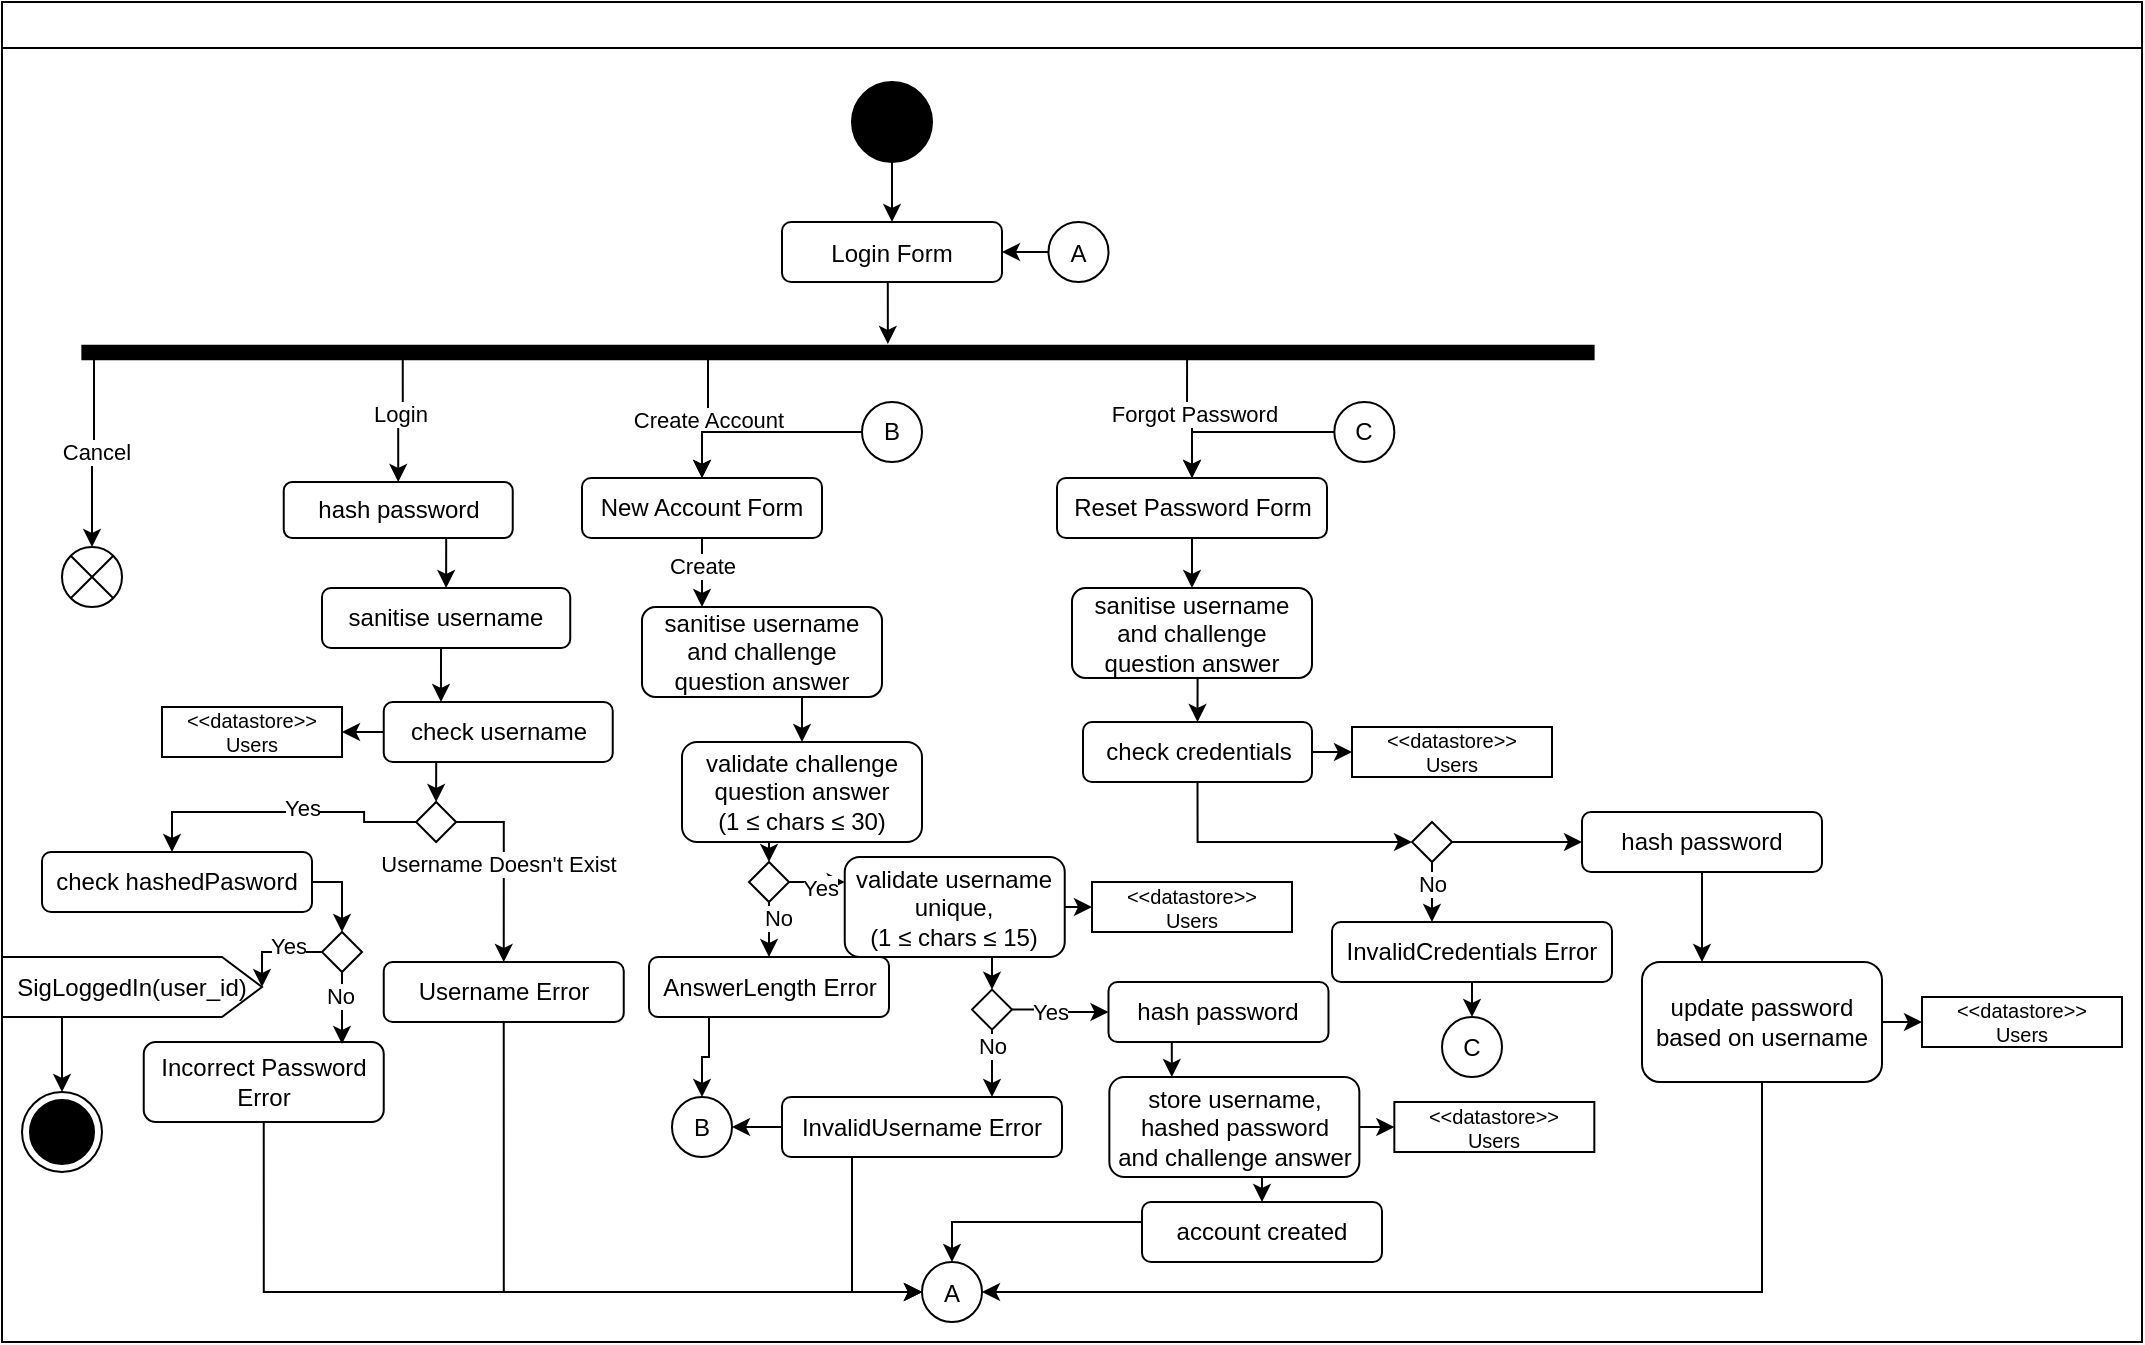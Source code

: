 <mxfile version="24.8.6">
  <diagram name="Page-1" id="e7e014a7-5840-1c2e-5031-d8a46d1fe8dd">
    <mxGraphModel dx="2757" dy="950" grid="1" gridSize="10" guides="1" tooltips="1" connect="1" arrows="1" fold="1" page="1" pageScale="1" pageWidth="1169" pageHeight="826" background="none" math="0" shadow="0">
      <root>
        <mxCell id="0" />
        <mxCell id="1" parent="0" />
        <mxCell id="2" value="" style="swimlane;whiteSpace=wrap" parent="1" vertex="1">
          <mxGeometry x="-220" y="80" width="1070" height="670" as="geometry">
            <mxRectangle x="20" y="120" width="50" height="40" as="alternateBounds" />
          </mxGeometry>
        </mxCell>
        <mxCell id="7" value="Login Form" style="rounded=1;" parent="2" vertex="1">
          <mxGeometry x="390" y="110" width="110" height="30" as="geometry" />
        </mxCell>
        <mxCell id="2FrgjrrF-dDn40EmP_Fg-46" value="" style="edgeStyle=orthogonalEdgeStyle;rounded=0;orthogonalLoop=1;jettySize=auto;html=1;entryX=0.5;entryY=0;entryDx=0;entryDy=0;" parent="2" source="2FrgjrrF-dDn40EmP_Fg-42" target="2FrgjrrF-dDn40EmP_Fg-44" edge="1">
          <mxGeometry relative="1" as="geometry">
            <mxPoint x="115" y="442" as="targetPoint" />
            <Array as="points">
              <mxPoint x="46" y="228" />
              <mxPoint x="17" y="228" />
            </Array>
          </mxGeometry>
        </mxCell>
        <mxCell id="2FrgjrrF-dDn40EmP_Fg-47" value="Cancel" style="edgeLabel;html=1;align=center;verticalAlign=middle;resizable=0;points=[];" parent="2FrgjrrF-dDn40EmP_Fg-46" vertex="1" connectable="0">
          <mxGeometry x="-0.034" y="1" relative="1" as="geometry">
            <mxPoint as="offset" />
          </mxGeometry>
        </mxCell>
        <mxCell id="6vOyJ-sNBMJ700w3KjmY-45" style="edgeStyle=orthogonalEdgeStyle;rounded=0;orthogonalLoop=1;jettySize=auto;html=1;entryX=0.5;entryY=0;entryDx=0;entryDy=0;exitX=0.858;exitY=0.586;exitDx=0;exitDy=0;exitPerimeter=0;" parent="2" source="2FrgjrrF-dDn40EmP_Fg-42" target="2FrgjrrF-dDn40EmP_Fg-80" edge="1">
          <mxGeometry relative="1" as="geometry" />
        </mxCell>
        <mxCell id="6vOyJ-sNBMJ700w3KjmY-48" value="Create Account" style="edgeLabel;html=1;align=center;verticalAlign=middle;resizable=0;points=[];" parent="6vOyJ-sNBMJ700w3KjmY-45" vertex="1" connectable="0">
          <mxGeometry x="-0.033" relative="1" as="geometry">
            <mxPoint as="offset" />
          </mxGeometry>
        </mxCell>
        <mxCell id="6vOyJ-sNBMJ700w3KjmY-46" style="edgeStyle=orthogonalEdgeStyle;rounded=0;orthogonalLoop=1;jettySize=auto;html=1;entryX=0.5;entryY=0;entryDx=0;entryDy=0;exitX=1.056;exitY=0.788;exitDx=0;exitDy=0;exitPerimeter=0;" parent="2" source="2FrgjrrF-dDn40EmP_Fg-42" target="2FrgjrrF-dDn40EmP_Fg-48" edge="1">
          <mxGeometry relative="1" as="geometry" />
        </mxCell>
        <mxCell id="6vOyJ-sNBMJ700w3KjmY-47" value="Login" style="edgeLabel;html=1;align=center;verticalAlign=middle;resizable=0;points=[];" parent="6vOyJ-sNBMJ700w3KjmY-46" vertex="1" connectable="0">
          <mxGeometry x="-0.157" y="-2" relative="1" as="geometry">
            <mxPoint as="offset" />
          </mxGeometry>
        </mxCell>
        <mxCell id="6vOyJ-sNBMJ700w3KjmY-61" style="edgeStyle=orthogonalEdgeStyle;rounded=0;orthogonalLoop=1;jettySize=auto;html=1;entryX=0.5;entryY=0;entryDx=0;entryDy=0;exitX=0.463;exitY=0.269;exitDx=0;exitDy=0;exitPerimeter=0;" parent="2" source="2FrgjrrF-dDn40EmP_Fg-42" target="2FrgjrrF-dDn40EmP_Fg-113" edge="1">
          <mxGeometry relative="1" as="geometry" />
        </mxCell>
        <mxCell id="6vOyJ-sNBMJ700w3KjmY-62" value="Forgot Password" style="edgeLabel;html=1;align=center;verticalAlign=middle;resizable=0;points=[];" parent="6vOyJ-sNBMJ700w3KjmY-61" vertex="1" connectable="0">
          <mxGeometry x="-0.071" y="3" relative="1" as="geometry">
            <mxPoint as="offset" />
          </mxGeometry>
        </mxCell>
        <mxCell id="2FrgjrrF-dDn40EmP_Fg-42" value="" style="html=1;points=[];perimeter=orthogonalPerimeter;fillColor=strokeColor;rotation=90;" parent="2" vertex="1">
          <mxGeometry x="414.62" y="-202.56" width="6.75" height="755.62" as="geometry" />
        </mxCell>
        <mxCell id="2FrgjrrF-dDn40EmP_Fg-44" value="" style="shape=sumEllipse;perimeter=ellipsePerimeter;html=1;backgroundOutline=1;" parent="2" vertex="1">
          <mxGeometry x="30" y="272.5" width="30" height="30" as="geometry" />
        </mxCell>
        <mxCell id="2FrgjrrF-dDn40EmP_Fg-53" style="edgeStyle=orthogonalEdgeStyle;rounded=0;orthogonalLoop=1;jettySize=auto;html=1;exitX=0.75;exitY=1;exitDx=0;exitDy=0;entryX=0.5;entryY=0;entryDx=0;entryDy=0;" parent="2" source="2FrgjrrF-dDn40EmP_Fg-48" target="2FrgjrrF-dDn40EmP_Fg-52" edge="1">
          <mxGeometry relative="1" as="geometry" />
        </mxCell>
        <mxCell id="2FrgjrrF-dDn40EmP_Fg-48" value="hash password" style="rounded=1;whiteSpace=wrap;html=1;" parent="2" vertex="1">
          <mxGeometry x="140.87" y="240" width="114.5" height="28" as="geometry" />
        </mxCell>
        <mxCell id="2FrgjrrF-dDn40EmP_Fg-55" style="edgeStyle=orthogonalEdgeStyle;rounded=0;orthogonalLoop=1;jettySize=auto;html=1;exitX=0.5;exitY=1;exitDx=0;exitDy=0;entryX=0.25;entryY=0;entryDx=0;entryDy=0;" parent="2" source="2FrgjrrF-dDn40EmP_Fg-52" target="2FrgjrrF-dDn40EmP_Fg-54" edge="1">
          <mxGeometry relative="1" as="geometry" />
        </mxCell>
        <mxCell id="2FrgjrrF-dDn40EmP_Fg-52" value="sanitise username" style="rounded=1;whiteSpace=wrap;html=1;" parent="2" vertex="1">
          <mxGeometry x="160" y="293" width="124.12" height="30" as="geometry" />
        </mxCell>
        <mxCell id="2FrgjrrF-dDn40EmP_Fg-61" style="edgeStyle=orthogonalEdgeStyle;rounded=0;orthogonalLoop=1;jettySize=auto;html=1;exitX=0.5;exitY=1;exitDx=0;exitDy=0;entryX=0.5;entryY=0;entryDx=0;entryDy=0;" parent="2" source="2FrgjrrF-dDn40EmP_Fg-54" target="2FrgjrrF-dDn40EmP_Fg-60" edge="1">
          <mxGeometry relative="1" as="geometry" />
        </mxCell>
        <mxCell id="6vOyJ-sNBMJ700w3KjmY-31" style="edgeStyle=orthogonalEdgeStyle;rounded=0;orthogonalLoop=1;jettySize=auto;html=1;exitX=0;exitY=0.5;exitDx=0;exitDy=0;entryX=1;entryY=0.5;entryDx=0;entryDy=0;" parent="2" source="2FrgjrrF-dDn40EmP_Fg-54" target="2FrgjrrF-dDn40EmP_Fg-56" edge="1">
          <mxGeometry relative="1" as="geometry" />
        </mxCell>
        <mxCell id="2FrgjrrF-dDn40EmP_Fg-54" value="&lt;div&gt;check username&lt;/div&gt;" style="rounded=1;whiteSpace=wrap;html=1;" parent="2" vertex="1">
          <mxGeometry x="190.87" y="350" width="114.5" height="30" as="geometry" />
        </mxCell>
        <mxCell id="2FrgjrrF-dDn40EmP_Fg-56" value="&lt;div style=&quot;font-size: 10px;&quot;&gt;&lt;font style=&quot;font-size: 10px;&quot;&gt;&amp;lt;&amp;lt;datastore&amp;gt;&amp;gt;&lt;/font&gt;&lt;/div&gt;&lt;div style=&quot;font-size: 10px;&quot;&gt;&lt;font style=&quot;font-size: 10px;&quot;&gt;Users&lt;br&gt;&lt;/font&gt;&lt;/div&gt;" style="rounded=0;whiteSpace=wrap;html=1;" parent="2" vertex="1">
          <mxGeometry x="80" y="352.5" width="90" height="25" as="geometry" />
        </mxCell>
        <mxCell id="2FrgjrrF-dDn40EmP_Fg-72" style="edgeStyle=orthogonalEdgeStyle;rounded=0;orthogonalLoop=1;jettySize=auto;html=1;exitX=1;exitY=0.5;exitDx=0;exitDy=0;entryX=0.5;entryY=0;entryDx=0;entryDy=0;" parent="2" source="2FrgjrrF-dDn40EmP_Fg-60" target="2FrgjrrF-dDn40EmP_Fg-71" edge="1">
          <mxGeometry relative="1" as="geometry" />
        </mxCell>
        <mxCell id="2FrgjrrF-dDn40EmP_Fg-75" value="Username Doesn&#39;t Exist" style="edgeLabel;html=1;align=center;verticalAlign=middle;resizable=0;points=[];" parent="2FrgjrrF-dDn40EmP_Fg-72" vertex="1" connectable="0">
          <mxGeometry x="-0.048" y="-2" relative="1" as="geometry">
            <mxPoint x="-1" as="offset" />
          </mxGeometry>
        </mxCell>
        <mxCell id="2FrgjrrF-dDn40EmP_Fg-60" value="" style="rhombus;whiteSpace=wrap;html=1;" parent="2" vertex="1">
          <mxGeometry x="207.06" y="400" width="20" height="20" as="geometry" />
        </mxCell>
        <mxCell id="2FrgjrrF-dDn40EmP_Fg-65" value="" style="ellipse;html=1;shape=endState;fillColor=strokeColor;" parent="2" vertex="1">
          <mxGeometry x="10" y="545" width="40" height="40" as="geometry" />
        </mxCell>
        <mxCell id="2FrgjrrF-dDn40EmP_Fg-79" style="edgeStyle=orthogonalEdgeStyle;rounded=0;orthogonalLoop=1;jettySize=auto;html=1;exitX=0;exitY=0.5;exitDx=0;exitDy=0;entryX=1;entryY=0.5;entryDx=0;entryDy=0;" parent="2" source="2FrgjrrF-dDn40EmP_Fg-68" target="7" edge="1">
          <mxGeometry relative="1" as="geometry" />
        </mxCell>
        <mxCell id="2FrgjrrF-dDn40EmP_Fg-68" value="A" style="ellipse;" parent="2" vertex="1">
          <mxGeometry x="523.25" y="110" width="30" height="30" as="geometry" />
        </mxCell>
        <mxCell id="2FrgjrrF-dDn40EmP_Fg-70" value="A" style="ellipse;" parent="2" vertex="1">
          <mxGeometry x="460" y="630" width="30" height="30" as="geometry" />
        </mxCell>
        <mxCell id="6vOyJ-sNBMJ700w3KjmY-33" style="edgeStyle=orthogonalEdgeStyle;rounded=0;orthogonalLoop=1;jettySize=auto;html=1;exitX=0.5;exitY=1;exitDx=0;exitDy=0;entryX=0;entryY=0.5;entryDx=0;entryDy=0;" parent="2" source="2FrgjrrF-dDn40EmP_Fg-71" target="2FrgjrrF-dDn40EmP_Fg-70" edge="1">
          <mxGeometry relative="1" as="geometry" />
        </mxCell>
        <mxCell id="2FrgjrrF-dDn40EmP_Fg-71" value="Username Error" style="rounded=1;whiteSpace=wrap;html=1;" parent="2" vertex="1">
          <mxGeometry x="190.87" y="480" width="120" height="30" as="geometry" />
        </mxCell>
        <mxCell id="6vOyJ-sNBMJ700w3KjmY-10" style="edgeStyle=orthogonalEdgeStyle;rounded=0;orthogonalLoop=1;jettySize=auto;html=1;exitX=0.5;exitY=1;exitDx=0;exitDy=0;entryX=0.5;entryY=0;entryDx=0;entryDy=0;" parent="2" source="2FrgjrrF-dDn40EmP_Fg-76" target="6vOyJ-sNBMJ700w3KjmY-7" edge="1">
          <mxGeometry relative="1" as="geometry" />
        </mxCell>
        <mxCell id="2FrgjrrF-dDn40EmP_Fg-76" value="sanitise username and challenge question answer" style="rounded=1;whiteSpace=wrap;html=1;" parent="2" vertex="1">
          <mxGeometry x="320" y="302.5" width="120" height="45" as="geometry" />
        </mxCell>
        <mxCell id="2FrgjrrF-dDn40EmP_Fg-83" style="edgeStyle=orthogonalEdgeStyle;rounded=0;orthogonalLoop=1;jettySize=auto;html=1;exitX=0.5;exitY=1;exitDx=0;exitDy=0;entryX=0.25;entryY=0;entryDx=0;entryDy=0;" parent="2" source="2FrgjrrF-dDn40EmP_Fg-80" target="2FrgjrrF-dDn40EmP_Fg-76" edge="1">
          <mxGeometry relative="1" as="geometry" />
        </mxCell>
        <mxCell id="2FrgjrrF-dDn40EmP_Fg-84" value="Create" style="edgeLabel;html=1;align=center;verticalAlign=middle;resizable=0;points=[];" parent="2FrgjrrF-dDn40EmP_Fg-83" vertex="1" connectable="0">
          <mxGeometry x="-0.192" relative="1" as="geometry">
            <mxPoint as="offset" />
          </mxGeometry>
        </mxCell>
        <mxCell id="2FrgjrrF-dDn40EmP_Fg-80" value="New Account Form" style="rounded=1;whiteSpace=wrap;html=1;" parent="2" vertex="1">
          <mxGeometry x="290" y="238" width="120" height="30" as="geometry" />
        </mxCell>
        <mxCell id="2FrgjrrF-dDn40EmP_Fg-90" style="edgeStyle=orthogonalEdgeStyle;rounded=0;orthogonalLoop=1;jettySize=auto;html=1;exitX=0.5;exitY=1;exitDx=0;exitDy=0;entryX=0.5;entryY=0;entryDx=0;entryDy=0;" parent="2" source="2FrgjrrF-dDn40EmP_Fg-85" target="2FrgjrrF-dDn40EmP_Fg-89" edge="1">
          <mxGeometry relative="1" as="geometry" />
        </mxCell>
        <mxCell id="2FrgjrrF-dDn40EmP_Fg-107" style="edgeStyle=orthogonalEdgeStyle;rounded=0;orthogonalLoop=1;jettySize=auto;html=1;exitX=1;exitY=0.5;exitDx=0;exitDy=0;entryX=0;entryY=0.5;entryDx=0;entryDy=0;" parent="2" source="2FrgjrrF-dDn40EmP_Fg-85" target="2FrgjrrF-dDn40EmP_Fg-102" edge="1">
          <mxGeometry relative="1" as="geometry" />
        </mxCell>
        <mxCell id="2FrgjrrF-dDn40EmP_Fg-85" value="&lt;div&gt;validate username&lt;/div&gt;&lt;div&gt;unique,&lt;br&gt;&lt;/div&gt;&lt;div&gt;(1 ≤ chars ≤ 15)&lt;br&gt;&lt;/div&gt;" style="rounded=1;whiteSpace=wrap;html=1;" parent="2" vertex="1">
          <mxGeometry x="421.37" y="427.5" width="110" height="50" as="geometry" />
        </mxCell>
        <mxCell id="2FrgjrrF-dDn40EmP_Fg-87" value="&lt;div style=&quot;font-size: 10px;&quot;&gt;&lt;font style=&quot;font-size: 10px;&quot;&gt;&amp;lt;&amp;lt;datastore&amp;gt;&amp;gt;&lt;/font&gt;&lt;/div&gt;&lt;div style=&quot;font-size: 10px;&quot;&gt;&lt;font style=&quot;font-size: 10px;&quot;&gt;Users&lt;br&gt;&lt;/font&gt;&lt;/div&gt;" style="rounded=0;whiteSpace=wrap;html=1;" parent="2" vertex="1">
          <mxGeometry x="696.17" y="550" width="100" height="25" as="geometry" />
        </mxCell>
        <mxCell id="2FrgjrrF-dDn40EmP_Fg-100" style="edgeStyle=orthogonalEdgeStyle;rounded=0;orthogonalLoop=1;jettySize=auto;html=1;exitX=1;exitY=0.5;exitDx=0;exitDy=0;entryX=0;entryY=0.5;entryDx=0;entryDy=0;" parent="2" source="2FrgjrrF-dDn40EmP_Fg-89" target="2FrgjrrF-dDn40EmP_Fg-99" edge="1">
          <mxGeometry relative="1" as="geometry" />
        </mxCell>
        <mxCell id="6vOyJ-sNBMJ700w3KjmY-13" value="Yes" style="edgeLabel;html=1;align=center;verticalAlign=middle;resizable=0;points=[];" parent="2FrgjrrF-dDn40EmP_Fg-100" vertex="1" connectable="0">
          <mxGeometry x="-0.225" y="-1" relative="1" as="geometry">
            <mxPoint as="offset" />
          </mxGeometry>
        </mxCell>
        <mxCell id="6vOyJ-sNBMJ700w3KjmY-50" style="edgeStyle=orthogonalEdgeStyle;rounded=0;orthogonalLoop=1;jettySize=auto;html=1;exitX=0.5;exitY=1;exitDx=0;exitDy=0;entryX=0.75;entryY=0;entryDx=0;entryDy=0;" parent="2" source="2FrgjrrF-dDn40EmP_Fg-89" target="2FrgjrrF-dDn40EmP_Fg-91" edge="1">
          <mxGeometry relative="1" as="geometry" />
        </mxCell>
        <mxCell id="6vOyJ-sNBMJ700w3KjmY-51" value="No" style="edgeLabel;html=1;align=center;verticalAlign=middle;resizable=0;points=[];" parent="6vOyJ-sNBMJ700w3KjmY-50" vertex="1" connectable="0">
          <mxGeometry x="-0.573" relative="1" as="geometry">
            <mxPoint y="1" as="offset" />
          </mxGeometry>
        </mxCell>
        <mxCell id="2FrgjrrF-dDn40EmP_Fg-89" value="" style="rhombus;whiteSpace=wrap;html=1;" parent="2" vertex="1">
          <mxGeometry x="485.0" y="493.81" width="20" height="20" as="geometry" />
        </mxCell>
        <mxCell id="6vOyJ-sNBMJ700w3KjmY-54" style="edgeStyle=orthogonalEdgeStyle;rounded=0;orthogonalLoop=1;jettySize=auto;html=1;exitX=0.25;exitY=1;exitDx=0;exitDy=0;entryX=0;entryY=0.5;entryDx=0;entryDy=0;" parent="2" source="2FrgjrrF-dDn40EmP_Fg-91" target="2FrgjrrF-dDn40EmP_Fg-70" edge="1">
          <mxGeometry relative="1" as="geometry" />
        </mxCell>
        <mxCell id="6vOyJ-sNBMJ700w3KjmY-74" style="edgeStyle=orthogonalEdgeStyle;rounded=0;orthogonalLoop=1;jettySize=auto;html=1;exitX=0;exitY=0.5;exitDx=0;exitDy=0;entryX=1;entryY=0.5;entryDx=0;entryDy=0;" parent="2" source="2FrgjrrF-dDn40EmP_Fg-91" target="6vOyJ-sNBMJ700w3KjmY-72" edge="1">
          <mxGeometry relative="1" as="geometry" />
        </mxCell>
        <mxCell id="2FrgjrrF-dDn40EmP_Fg-91" value="InvalidUsername Error" style="rounded=1;whiteSpace=wrap;html=1;" parent="2" vertex="1">
          <mxGeometry x="390.0" y="547.5" width="140" height="30" as="geometry" />
        </mxCell>
        <mxCell id="2FrgjrrF-dDn40EmP_Fg-98" style="edgeStyle=orthogonalEdgeStyle;rounded=0;orthogonalLoop=1;jettySize=auto;html=1;exitX=0.5;exitY=1;exitDx=0;exitDy=0;entryX=0.5;entryY=0;entryDx=0;entryDy=0;" parent="2" source="Lb6RcyGKGLb3nRuQMWcp-55" target="7" edge="1">
          <mxGeometry relative="1" as="geometry">
            <mxPoint x="445" y="80" as="sourcePoint" />
          </mxGeometry>
        </mxCell>
        <mxCell id="2FrgjrrF-dDn40EmP_Fg-105" style="edgeStyle=orthogonalEdgeStyle;rounded=0;orthogonalLoop=1;jettySize=auto;html=1;exitX=0.5;exitY=1;exitDx=0;exitDy=0;entryX=0.25;entryY=0;entryDx=0;entryDy=0;" parent="2" source="2FrgjrrF-dDn40EmP_Fg-99" target="2FrgjrrF-dDn40EmP_Fg-101" edge="1">
          <mxGeometry relative="1" as="geometry" />
        </mxCell>
        <mxCell id="2FrgjrrF-dDn40EmP_Fg-99" value="hash password" style="rounded=1;whiteSpace=wrap;html=1;" parent="2" vertex="1">
          <mxGeometry x="553.25" y="490" width="110" height="30" as="geometry" />
        </mxCell>
        <mxCell id="2FrgjrrF-dDn40EmP_Fg-103" style="edgeStyle=orthogonalEdgeStyle;rounded=0;orthogonalLoop=1;jettySize=auto;html=1;exitX=1;exitY=0.5;exitDx=0;exitDy=0;entryX=0;entryY=0.5;entryDx=0;entryDy=0;" parent="2" source="2FrgjrrF-dDn40EmP_Fg-101" target="2FrgjrrF-dDn40EmP_Fg-87" edge="1">
          <mxGeometry relative="1" as="geometry" />
        </mxCell>
        <mxCell id="2FrgjrrF-dDn40EmP_Fg-110" style="edgeStyle=orthogonalEdgeStyle;rounded=0;orthogonalLoop=1;jettySize=auto;html=1;exitX=0.5;exitY=1;exitDx=0;exitDy=0;entryX=0.5;entryY=0;entryDx=0;entryDy=0;" parent="2" source="2FrgjrrF-dDn40EmP_Fg-101" target="2FrgjrrF-dDn40EmP_Fg-109" edge="1">
          <mxGeometry relative="1" as="geometry" />
        </mxCell>
        <mxCell id="2FrgjrrF-dDn40EmP_Fg-101" value="&lt;div&gt;store username, hashed password&lt;/div&gt;&lt;div&gt;and challenge answer&lt;br&gt;&lt;/div&gt;" style="rounded=1;whiteSpace=wrap;html=1;" parent="2" vertex="1">
          <mxGeometry x="553.67" y="537.5" width="125" height="50" as="geometry" />
        </mxCell>
        <mxCell id="2FrgjrrF-dDn40EmP_Fg-102" value="&lt;div style=&quot;font-size: 10px;&quot;&gt;&lt;font style=&quot;font-size: 10px;&quot;&gt;&amp;lt;&amp;lt;datastore&amp;gt;&amp;gt;&lt;/font&gt;&lt;/div&gt;&lt;div style=&quot;font-size: 10px;&quot;&gt;&lt;font style=&quot;font-size: 10px;&quot;&gt;Users&lt;br&gt;&lt;/font&gt;&lt;/div&gt;" style="rounded=0;whiteSpace=wrap;html=1;" parent="2" vertex="1">
          <mxGeometry x="545" y="440" width="100" height="25" as="geometry" />
        </mxCell>
        <mxCell id="6vOyJ-sNBMJ700w3KjmY-59" style="edgeStyle=orthogonalEdgeStyle;rounded=0;orthogonalLoop=1;jettySize=auto;html=1;exitX=0;exitY=0.5;exitDx=0;exitDy=0;entryX=0.5;entryY=0;entryDx=0;entryDy=0;" parent="2" source="2FrgjrrF-dDn40EmP_Fg-109" target="2FrgjrrF-dDn40EmP_Fg-70" edge="1">
          <mxGeometry relative="1" as="geometry">
            <Array as="points">
              <mxPoint x="570" y="610" />
              <mxPoint x="475" y="610" />
            </Array>
          </mxGeometry>
        </mxCell>
        <mxCell id="2FrgjrrF-dDn40EmP_Fg-109" value="account created" style="rounded=1;whiteSpace=wrap;html=1;" parent="2" vertex="1">
          <mxGeometry x="570" y="600" width="120" height="30" as="geometry" />
        </mxCell>
        <mxCell id="6vOyJ-sNBMJ700w3KjmY-65" style="edgeStyle=orthogonalEdgeStyle;rounded=0;orthogonalLoop=1;jettySize=auto;html=1;exitX=0.5;exitY=1;exitDx=0;exitDy=0;entryX=0.5;entryY=0;entryDx=0;entryDy=0;" parent="2" source="2FrgjrrF-dDn40EmP_Fg-113" target="6vOyJ-sNBMJ700w3KjmY-64" edge="1">
          <mxGeometry relative="1" as="geometry" />
        </mxCell>
        <mxCell id="2FrgjrrF-dDn40EmP_Fg-113" value="Reset Password Form" style="rounded=1;whiteSpace=wrap;html=1;" parent="2" vertex="1">
          <mxGeometry x="527.5" y="238" width="135" height="30" as="geometry" />
        </mxCell>
        <mxCell id="6vOyJ-sNBMJ700w3KjmY-49" style="edgeStyle=orthogonalEdgeStyle;rounded=0;orthogonalLoop=1;jettySize=auto;html=1;exitX=0.25;exitY=1;exitDx=0;exitDy=0;entryX=0.5;entryY=0;entryDx=0;entryDy=0;" parent="2" source="6vOyJ-sNBMJ700w3KjmY-7" target="6vOyJ-sNBMJ700w3KjmY-14" edge="1">
          <mxGeometry relative="1" as="geometry" />
        </mxCell>
        <mxCell id="6vOyJ-sNBMJ700w3KjmY-7" value="&lt;div&gt;validate challenge question answer&lt;/div&gt;&lt;div&gt;(1 ≤ chars ≤ 30)&lt;/div&gt;" style="rounded=1;whiteSpace=wrap;html=1;" parent="2" vertex="1">
          <mxGeometry x="340" y="370" width="120" height="50" as="geometry" />
        </mxCell>
        <mxCell id="6vOyJ-sNBMJ700w3KjmY-43" style="edgeStyle=orthogonalEdgeStyle;rounded=0;orthogonalLoop=1;jettySize=auto;html=1;exitX=1;exitY=0.5;exitDx=0;exitDy=0;entryX=0;entryY=0.25;entryDx=0;entryDy=0;" parent="2" source="6vOyJ-sNBMJ700w3KjmY-14" target="2FrgjrrF-dDn40EmP_Fg-85" edge="1">
          <mxGeometry relative="1" as="geometry" />
        </mxCell>
        <mxCell id="6vOyJ-sNBMJ700w3KjmY-56" value="Yes" style="edgeLabel;html=1;align=center;verticalAlign=middle;resizable=0;points=[];" parent="6vOyJ-sNBMJ700w3KjmY-43" vertex="1" connectable="0">
          <mxGeometry x="-0.007" y="-3" relative="1" as="geometry">
            <mxPoint x="1" as="offset" />
          </mxGeometry>
        </mxCell>
        <mxCell id="6vOyJ-sNBMJ700w3KjmY-44" style="edgeStyle=orthogonalEdgeStyle;rounded=0;orthogonalLoop=1;jettySize=auto;html=1;exitX=0.5;exitY=1;exitDx=0;exitDy=0;entryX=0.5;entryY=0;entryDx=0;entryDy=0;" parent="2" source="6vOyJ-sNBMJ700w3KjmY-14" target="6vOyJ-sNBMJ700w3KjmY-19" edge="1">
          <mxGeometry relative="1" as="geometry" />
        </mxCell>
        <mxCell id="6vOyJ-sNBMJ700w3KjmY-57" value="No" style="edgeLabel;html=1;align=center;verticalAlign=middle;resizable=0;points=[];" parent="6vOyJ-sNBMJ700w3KjmY-44" vertex="1" connectable="0">
          <mxGeometry x="-0.442" y="4" relative="1" as="geometry">
            <mxPoint as="offset" />
          </mxGeometry>
        </mxCell>
        <mxCell id="6vOyJ-sNBMJ700w3KjmY-14" value="" style="rhombus;whiteSpace=wrap;html=1;" parent="2" vertex="1">
          <mxGeometry x="373.5" y="430" width="20" height="20" as="geometry" />
        </mxCell>
        <mxCell id="6vOyJ-sNBMJ700w3KjmY-73" style="edgeStyle=orthogonalEdgeStyle;rounded=0;orthogonalLoop=1;jettySize=auto;html=1;exitX=0.25;exitY=1;exitDx=0;exitDy=0;entryX=0.5;entryY=0;entryDx=0;entryDy=0;" parent="2" source="6vOyJ-sNBMJ700w3KjmY-19" target="6vOyJ-sNBMJ700w3KjmY-72" edge="1">
          <mxGeometry relative="1" as="geometry" />
        </mxCell>
        <mxCell id="6vOyJ-sNBMJ700w3KjmY-19" value="AnswerLength Error" style="rounded=1;whiteSpace=wrap;html=1;" parent="2" vertex="1">
          <mxGeometry x="323.5" y="477.5" width="120" height="30" as="geometry" />
        </mxCell>
        <mxCell id="Lb6RcyGKGLb3nRuQMWcp-29" style="edgeStyle=orthogonalEdgeStyle;rounded=0;orthogonalLoop=1;jettySize=auto;html=1;exitX=0;exitY=0;exitDx=27.5;exitDy=30;exitPerimeter=0;entryX=0.5;entryY=0;entryDx=0;entryDy=0;" edge="1" parent="2" source="2FrgjrrF-dDn40EmP_Fg-63" target="2FrgjrrF-dDn40EmP_Fg-65">
          <mxGeometry relative="1" as="geometry" />
        </mxCell>
        <mxCell id="2FrgjrrF-dDn40EmP_Fg-63" value="SigLoggedIn(user_id)" style="html=1;shape=mxgraph.infographic.ribbonSimple;notch1=0;notch2=20;align=center;verticalAlign=middle;fontSize=12;fontStyle=0;fillColor=#FFFFFF;whiteSpace=wrap;" parent="2" vertex="1">
          <mxGeometry x="1.776e-15" y="477.5" width="130" height="30" as="geometry" />
        </mxCell>
        <mxCell id="6vOyJ-sNBMJ700w3KjmY-32" style="edgeStyle=orthogonalEdgeStyle;rounded=0;orthogonalLoop=1;jettySize=auto;html=1;exitX=0.5;exitY=1;exitDx=0;exitDy=0;entryX=-0.13;entryY=0.467;entryDx=0;entryDy=0;entryPerimeter=0;" parent="2" source="7" target="2FrgjrrF-dDn40EmP_Fg-42" edge="1">
          <mxGeometry relative="1" as="geometry" />
        </mxCell>
        <mxCell id="6vOyJ-sNBMJ700w3KjmY-69" style="edgeStyle=orthogonalEdgeStyle;rounded=0;orthogonalLoop=1;jettySize=auto;html=1;exitX=0.5;exitY=1;exitDx=0;exitDy=0;entryX=0.5;entryY=0;entryDx=0;entryDy=0;" parent="2" source="6vOyJ-sNBMJ700w3KjmY-64" target="6vOyJ-sNBMJ700w3KjmY-66" edge="1">
          <mxGeometry relative="1" as="geometry" />
        </mxCell>
        <mxCell id="6vOyJ-sNBMJ700w3KjmY-64" value="sanitise username and challenge question answer" style="rounded=1;whiteSpace=wrap;html=1;" parent="2" vertex="1">
          <mxGeometry x="535" y="293" width="120" height="45" as="geometry" />
        </mxCell>
        <mxCell id="Lb6RcyGKGLb3nRuQMWcp-7" style="edgeStyle=orthogonalEdgeStyle;rounded=0;orthogonalLoop=1;jettySize=auto;html=1;exitX=0.5;exitY=1;exitDx=0;exitDy=0;entryX=0;entryY=0.5;entryDx=0;entryDy=0;" edge="1" parent="2" source="6vOyJ-sNBMJ700w3KjmY-66" target="6vOyJ-sNBMJ700w3KjmY-71">
          <mxGeometry relative="1" as="geometry" />
        </mxCell>
        <mxCell id="Lb6RcyGKGLb3nRuQMWcp-22" style="edgeStyle=orthogonalEdgeStyle;rounded=0;orthogonalLoop=1;jettySize=auto;html=1;exitX=1;exitY=0.5;exitDx=0;exitDy=0;entryX=0;entryY=0.5;entryDx=0;entryDy=0;" edge="1" parent="2" source="6vOyJ-sNBMJ700w3KjmY-66" target="6vOyJ-sNBMJ700w3KjmY-67">
          <mxGeometry relative="1" as="geometry" />
        </mxCell>
        <mxCell id="6vOyJ-sNBMJ700w3KjmY-66" value="check credentials" style="rounded=1;whiteSpace=wrap;html=1;" parent="2" vertex="1">
          <mxGeometry x="540.5" y="360" width="114.5" height="30" as="geometry" />
        </mxCell>
        <mxCell id="6vOyJ-sNBMJ700w3KjmY-67" value="&lt;div style=&quot;font-size: 10px;&quot;&gt;&lt;font style=&quot;font-size: 10px;&quot;&gt;&amp;lt;&amp;lt;datastore&amp;gt;&amp;gt;&lt;/font&gt;&lt;/div&gt;&lt;div style=&quot;font-size: 10px;&quot;&gt;&lt;font style=&quot;font-size: 10px;&quot;&gt;Users&lt;br&gt;&lt;/font&gt;&lt;/div&gt;" style="rounded=0;whiteSpace=wrap;html=1;" parent="2" vertex="1">
          <mxGeometry x="675" y="362.5" width="100" height="25" as="geometry" />
        </mxCell>
        <mxCell id="Lb6RcyGKGLb3nRuQMWcp-27" style="edgeStyle=orthogonalEdgeStyle;rounded=0;orthogonalLoop=1;jettySize=auto;html=1;exitX=1;exitY=0.5;exitDx=0;exitDy=0;entryX=0;entryY=0.5;entryDx=0;entryDy=0;" edge="1" parent="2" source="6vOyJ-sNBMJ700w3KjmY-71" target="Lb6RcyGKGLb3nRuQMWcp-8">
          <mxGeometry relative="1" as="geometry" />
        </mxCell>
        <mxCell id="6vOyJ-sNBMJ700w3KjmY-71" value="" style="rhombus;whiteSpace=wrap;html=1;" parent="2" vertex="1">
          <mxGeometry x="705" y="410" width="20" height="20" as="geometry" />
        </mxCell>
        <mxCell id="6vOyJ-sNBMJ700w3KjmY-72" value="B" style="ellipse;whiteSpace=wrap;html=1;aspect=fixed;" parent="2" vertex="1">
          <mxGeometry x="335" y="547.5" width="30" height="30" as="geometry" />
        </mxCell>
        <mxCell id="Lb6RcyGKGLb3nRuQMWcp-53" style="edgeStyle=orthogonalEdgeStyle;rounded=0;orthogonalLoop=1;jettySize=auto;html=1;exitX=0.5;exitY=1;exitDx=0;exitDy=0;entryX=0.25;entryY=0;entryDx=0;entryDy=0;" edge="1" parent="2" source="Lb6RcyGKGLb3nRuQMWcp-8" target="Lb6RcyGKGLb3nRuQMWcp-28">
          <mxGeometry relative="1" as="geometry" />
        </mxCell>
        <mxCell id="Lb6RcyGKGLb3nRuQMWcp-8" value="hash password" style="rounded=1;whiteSpace=wrap;html=1;" vertex="1" parent="2">
          <mxGeometry x="790" y="405" width="120" height="30" as="geometry" />
        </mxCell>
        <mxCell id="Lb6RcyGKGLb3nRuQMWcp-11" style="edgeStyle=orthogonalEdgeStyle;rounded=0;orthogonalLoop=1;jettySize=auto;html=1;exitX=0.5;exitY=1;exitDx=0;exitDy=0;entryX=0.5;entryY=0;entryDx=0;entryDy=0;" edge="1" parent="2" source="Lb6RcyGKGLb3nRuQMWcp-9" target="Lb6RcyGKGLb3nRuQMWcp-10">
          <mxGeometry relative="1" as="geometry" />
        </mxCell>
        <mxCell id="Lb6RcyGKGLb3nRuQMWcp-9" value="InvalidCredentials Error" style="rounded=1;whiteSpace=wrap;html=1;" vertex="1" parent="2">
          <mxGeometry x="665" y="460" width="140" height="30" as="geometry" />
        </mxCell>
        <mxCell id="Lb6RcyGKGLb3nRuQMWcp-10" value="C" style="ellipse;whiteSpace=wrap;html=1;aspect=fixed;" vertex="1" parent="2">
          <mxGeometry x="720" y="507.5" width="30" height="30" as="geometry" />
        </mxCell>
        <mxCell id="Lb6RcyGKGLb3nRuQMWcp-16" style="edgeStyle=orthogonalEdgeStyle;rounded=0;orthogonalLoop=1;jettySize=auto;html=1;exitX=0.5;exitY=1;exitDx=0;exitDy=0;entryX=0.357;entryY=0;entryDx=0;entryDy=0;entryPerimeter=0;" edge="1" parent="2" source="6vOyJ-sNBMJ700w3KjmY-71" target="Lb6RcyGKGLb3nRuQMWcp-9">
          <mxGeometry relative="1" as="geometry" />
        </mxCell>
        <mxCell id="Lb6RcyGKGLb3nRuQMWcp-17" value="No" style="edgeLabel;html=1;align=center;verticalAlign=middle;resizable=0;points=[];" vertex="1" connectable="0" parent="Lb6RcyGKGLb3nRuQMWcp-16">
          <mxGeometry x="-0.267" relative="1" as="geometry">
            <mxPoint as="offset" />
          </mxGeometry>
        </mxCell>
        <mxCell id="Lb6RcyGKGLb3nRuQMWcp-24" style="edgeStyle=orthogonalEdgeStyle;rounded=0;orthogonalLoop=1;jettySize=auto;html=1;exitX=0;exitY=0.5;exitDx=0;exitDy=0;entryX=0.5;entryY=0;entryDx=0;entryDy=0;" edge="1" parent="2" source="Lb6RcyGKGLb3nRuQMWcp-21" target="2FrgjrrF-dDn40EmP_Fg-113">
          <mxGeometry relative="1" as="geometry" />
        </mxCell>
        <mxCell id="Lb6RcyGKGLb3nRuQMWcp-21" value="C" style="ellipse;whiteSpace=wrap;html=1;aspect=fixed;" vertex="1" parent="2">
          <mxGeometry x="666.17" y="200" width="30" height="30" as="geometry" />
        </mxCell>
        <mxCell id="Lb6RcyGKGLb3nRuQMWcp-26" style="edgeStyle=orthogonalEdgeStyle;rounded=0;orthogonalLoop=1;jettySize=auto;html=1;exitX=0;exitY=0.5;exitDx=0;exitDy=0;entryX=0.5;entryY=0;entryDx=0;entryDy=0;" edge="1" parent="2" source="Lb6RcyGKGLb3nRuQMWcp-25" target="2FrgjrrF-dDn40EmP_Fg-80">
          <mxGeometry relative="1" as="geometry" />
        </mxCell>
        <mxCell id="Lb6RcyGKGLb3nRuQMWcp-25" value="B" style="ellipse;whiteSpace=wrap;html=1;aspect=fixed;" vertex="1" parent="2">
          <mxGeometry x="430" y="200" width="30" height="30" as="geometry" />
        </mxCell>
        <mxCell id="Lb6RcyGKGLb3nRuQMWcp-50" style="edgeStyle=orthogonalEdgeStyle;rounded=0;orthogonalLoop=1;jettySize=auto;html=1;exitX=1;exitY=0.5;exitDx=0;exitDy=0;entryX=0;entryY=0.5;entryDx=0;entryDy=0;" edge="1" parent="2" source="Lb6RcyGKGLb3nRuQMWcp-28" target="Lb6RcyGKGLb3nRuQMWcp-48">
          <mxGeometry relative="1" as="geometry" />
        </mxCell>
        <mxCell id="Lb6RcyGKGLb3nRuQMWcp-51" style="edgeStyle=orthogonalEdgeStyle;rounded=0;orthogonalLoop=1;jettySize=auto;html=1;exitX=0.5;exitY=1;exitDx=0;exitDy=0;entryX=1;entryY=0.5;entryDx=0;entryDy=0;" edge="1" parent="2" source="Lb6RcyGKGLb3nRuQMWcp-28" target="2FrgjrrF-dDn40EmP_Fg-70">
          <mxGeometry relative="1" as="geometry" />
        </mxCell>
        <mxCell id="Lb6RcyGKGLb3nRuQMWcp-28" value="update password based on username" style="rounded=1;whiteSpace=wrap;html=1;" vertex="1" parent="2">
          <mxGeometry x="820" y="480" width="120" height="60" as="geometry" />
        </mxCell>
        <mxCell id="Lb6RcyGKGLb3nRuQMWcp-32" style="edgeStyle=orthogonalEdgeStyle;rounded=0;orthogonalLoop=1;jettySize=auto;html=1;exitX=0.5;exitY=1;exitDx=0;exitDy=0;entryX=0;entryY=0.5;entryDx=0;entryDy=0;" edge="1" parent="2" source="Lb6RcyGKGLb3nRuQMWcp-31" target="2FrgjrrF-dDn40EmP_Fg-70">
          <mxGeometry relative="1" as="geometry" />
        </mxCell>
        <mxCell id="Lb6RcyGKGLb3nRuQMWcp-31" value="Incorrect Password Error" style="rounded=1;whiteSpace=wrap;html=1;" vertex="1" parent="2">
          <mxGeometry x="70.87" y="520" width="120" height="40" as="geometry" />
        </mxCell>
        <mxCell id="Lb6RcyGKGLb3nRuQMWcp-34" value="" style="edgeStyle=orthogonalEdgeStyle;rounded=0;orthogonalLoop=1;jettySize=auto;html=1;exitX=0;exitY=0.5;exitDx=0;exitDy=0;entryX=0;entryY=0;entryDx=65;entryDy=0;entryPerimeter=0;" edge="1" parent="2" source="2FrgjrrF-dDn40EmP_Fg-60" target="Lb6RcyGKGLb3nRuQMWcp-33">
          <mxGeometry relative="1" as="geometry">
            <mxPoint x="-13" y="510" as="sourcePoint" />
            <mxPoint x="-155" y="578" as="targetPoint" />
          </mxGeometry>
        </mxCell>
        <mxCell id="Lb6RcyGKGLb3nRuQMWcp-35" value="Yes" style="edgeLabel;html=1;align=center;verticalAlign=middle;resizable=0;points=[];" vertex="1" connectable="0" parent="Lb6RcyGKGLb3nRuQMWcp-34">
          <mxGeometry x="-0.153" y="-2" relative="1" as="geometry">
            <mxPoint as="offset" />
          </mxGeometry>
        </mxCell>
        <mxCell id="Lb6RcyGKGLb3nRuQMWcp-41" style="edgeStyle=orthogonalEdgeStyle;rounded=0;orthogonalLoop=1;jettySize=auto;html=1;exitX=1;exitY=0.5;exitDx=0;exitDy=0;entryX=0.5;entryY=0;entryDx=0;entryDy=0;" edge="1" parent="2" source="Lb6RcyGKGLb3nRuQMWcp-33" target="Lb6RcyGKGLb3nRuQMWcp-40">
          <mxGeometry relative="1" as="geometry" />
        </mxCell>
        <mxCell id="Lb6RcyGKGLb3nRuQMWcp-33" value="check hashedPasword" style="rounded=1;whiteSpace=wrap;html=1;" vertex="1" parent="2">
          <mxGeometry x="20" y="425" width="135" height="30" as="geometry" />
        </mxCell>
        <mxCell id="Lb6RcyGKGLb3nRuQMWcp-40" value="" style="rhombus;whiteSpace=wrap;html=1;" vertex="1" parent="2">
          <mxGeometry x="160" y="465" width="20" height="20" as="geometry" />
        </mxCell>
        <mxCell id="Lb6RcyGKGLb3nRuQMWcp-42" style="edgeStyle=orthogonalEdgeStyle;rounded=0;orthogonalLoop=1;jettySize=auto;html=1;exitX=0.5;exitY=1;exitDx=0;exitDy=0;entryX=0.826;entryY=0.025;entryDx=0;entryDy=0;entryPerimeter=0;" edge="1" parent="2" source="Lb6RcyGKGLb3nRuQMWcp-40" target="Lb6RcyGKGLb3nRuQMWcp-31">
          <mxGeometry relative="1" as="geometry" />
        </mxCell>
        <mxCell id="Lb6RcyGKGLb3nRuQMWcp-44" value="No" style="edgeLabel;html=1;align=center;verticalAlign=middle;resizable=0;points=[];" vertex="1" connectable="0" parent="Lb6RcyGKGLb3nRuQMWcp-42">
          <mxGeometry x="-0.333" y="-1" relative="1" as="geometry">
            <mxPoint as="offset" />
          </mxGeometry>
        </mxCell>
        <mxCell id="Lb6RcyGKGLb3nRuQMWcp-43" style="edgeStyle=orthogonalEdgeStyle;rounded=0;orthogonalLoop=1;jettySize=auto;html=1;exitX=0;exitY=0.5;exitDx=0;exitDy=0;entryX=1;entryY=0.5;entryDx=0;entryDy=0;entryPerimeter=0;" edge="1" parent="2" source="Lb6RcyGKGLb3nRuQMWcp-40" target="2FrgjrrF-dDn40EmP_Fg-63">
          <mxGeometry relative="1" as="geometry" />
        </mxCell>
        <mxCell id="Lb6RcyGKGLb3nRuQMWcp-45" value="Yes" style="edgeLabel;html=1;align=center;verticalAlign=middle;resizable=0;points=[];" vertex="1" connectable="0" parent="Lb6RcyGKGLb3nRuQMWcp-43">
          <mxGeometry x="-0.284" y="-3" relative="1" as="geometry">
            <mxPoint as="offset" />
          </mxGeometry>
        </mxCell>
        <mxCell id="Lb6RcyGKGLb3nRuQMWcp-48" value="&lt;div style=&quot;font-size: 10px;&quot;&gt;&lt;font style=&quot;font-size: 10px;&quot;&gt;&amp;lt;&amp;lt;datastore&amp;gt;&amp;gt;&lt;/font&gt;&lt;/div&gt;&lt;div style=&quot;font-size: 10px;&quot;&gt;&lt;font style=&quot;font-size: 10px;&quot;&gt;Users&lt;br&gt;&lt;/font&gt;&lt;/div&gt;" style="rounded=0;whiteSpace=wrap;html=1;" vertex="1" parent="2">
          <mxGeometry x="960" y="497.5" width="100" height="25" as="geometry" />
        </mxCell>
        <mxCell id="Lb6RcyGKGLb3nRuQMWcp-55" value="" style="ellipse;fillColor=strokeColor;html=1;" vertex="1" parent="2">
          <mxGeometry x="425" y="40" width="40" height="40" as="geometry" />
        </mxCell>
      </root>
    </mxGraphModel>
  </diagram>
</mxfile>
